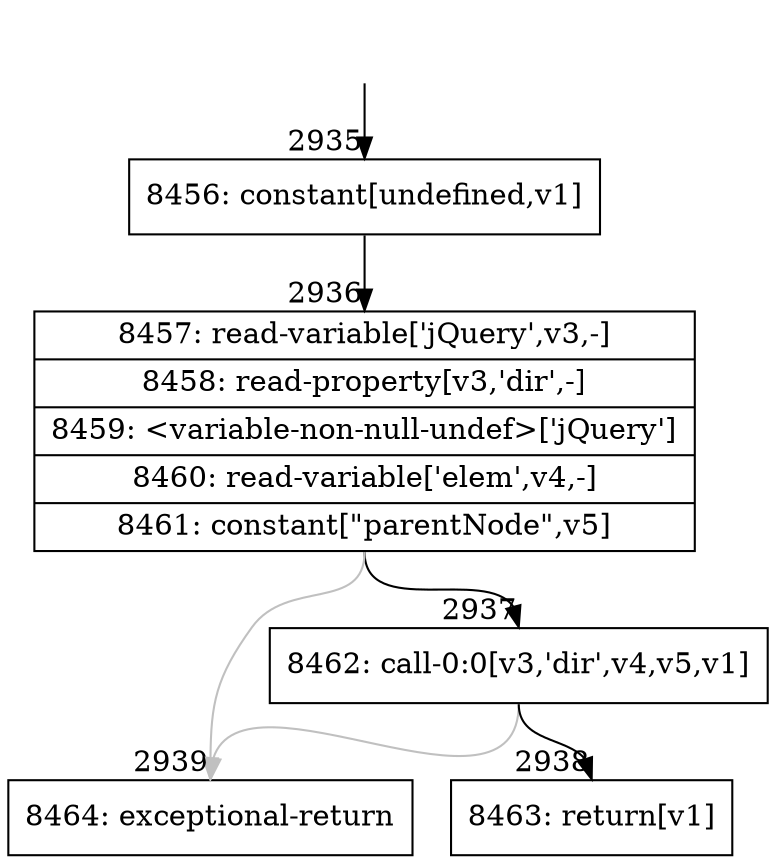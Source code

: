 digraph {
rankdir="TD"
BB_entry186[shape=none,label=""];
BB_entry186 -> BB2935 [tailport=s, headport=n, headlabel="    2935"]
BB2935 [shape=record label="{8456: constant[undefined,v1]}" ] 
BB2935 -> BB2936 [tailport=s, headport=n, headlabel="      2936"]
BB2936 [shape=record label="{8457: read-variable['jQuery',v3,-]|8458: read-property[v3,'dir',-]|8459: \<variable-non-null-undef\>['jQuery']|8460: read-variable['elem',v4,-]|8461: constant[\"parentNode\",v5]}" ] 
BB2936 -> BB2937 [tailport=s, headport=n, headlabel="      2937"]
BB2936 -> BB2939 [tailport=s, headport=n, color=gray, headlabel="      2939"]
BB2937 [shape=record label="{8462: call-0:0[v3,'dir',v4,v5,v1]}" ] 
BB2937 -> BB2938 [tailport=s, headport=n, headlabel="      2938"]
BB2937 -> BB2939 [tailport=s, headport=n, color=gray]
BB2938 [shape=record label="{8463: return[v1]}" ] 
BB2939 [shape=record label="{8464: exceptional-return}" ] 
}
